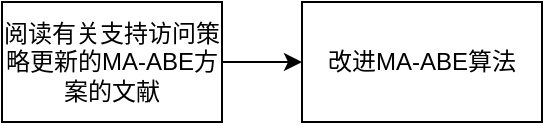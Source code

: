 <mxfile version="21.1.4" type="github">
  <diagram name="第 1 页" id="yEmyDrirjGPnJzBnCa3G">
    <mxGraphModel dx="724" dy="373" grid="1" gridSize="10" guides="1" tooltips="1" connect="1" arrows="1" fold="1" page="1" pageScale="1" pageWidth="1169" pageHeight="827" math="0" shadow="0">
      <root>
        <mxCell id="0" />
        <mxCell id="1" parent="0" />
        <mxCell id="_eXdS_FXE4OZuwJNZrEz-3" value="" style="edgeStyle=orthogonalEdgeStyle;rounded=0;orthogonalLoop=1;jettySize=auto;html=1;" edge="1" parent="1" source="_eXdS_FXE4OZuwJNZrEz-1" target="_eXdS_FXE4OZuwJNZrEz-2">
          <mxGeometry relative="1" as="geometry" />
        </mxCell>
        <mxCell id="_eXdS_FXE4OZuwJNZrEz-1" value="阅读有关支持访问策略更新的MA-ABE方案的文献" style="rounded=0;whiteSpace=wrap;html=1;" vertex="1" parent="1">
          <mxGeometry x="70" y="190" width="110" height="60" as="geometry" />
        </mxCell>
        <mxCell id="_eXdS_FXE4OZuwJNZrEz-2" value="改进MA-ABE算法" style="whiteSpace=wrap;html=1;rounded=0;" vertex="1" parent="1">
          <mxGeometry x="220" y="190" width="120" height="60" as="geometry" />
        </mxCell>
      </root>
    </mxGraphModel>
  </diagram>
</mxfile>
